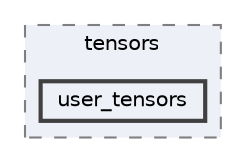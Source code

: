 digraph "/home/runner/work/neml2/neml2/src/neml2/tensors/user_tensors"
{
 // LATEX_PDF_SIZE
  bgcolor="transparent";
  edge [fontname=Helvetica,fontsize=10,labelfontname=Helvetica,labelfontsize=10];
  node [fontname=Helvetica,fontsize=10,shape=box,height=0.2,width=0.4];
  compound=true
  subgraph clusterdir_890587a2ef81acaf2dddaa5235700d6b {
    graph [ bgcolor="#edf0f7", pencolor="grey50", label="tensors", fontname=Helvetica,fontsize=10 style="filled,dashed", URL="dir_890587a2ef81acaf2dddaa5235700d6b.html",tooltip=""]
  dir_6d01fa21e80d469e31fcbcbd9846d1df [label="user_tensors", fillcolor="#edf0f7", color="grey25", style="filled,bold", URL="dir_6d01fa21e80d469e31fcbcbd9846d1df.html",tooltip=""];
  }
}
